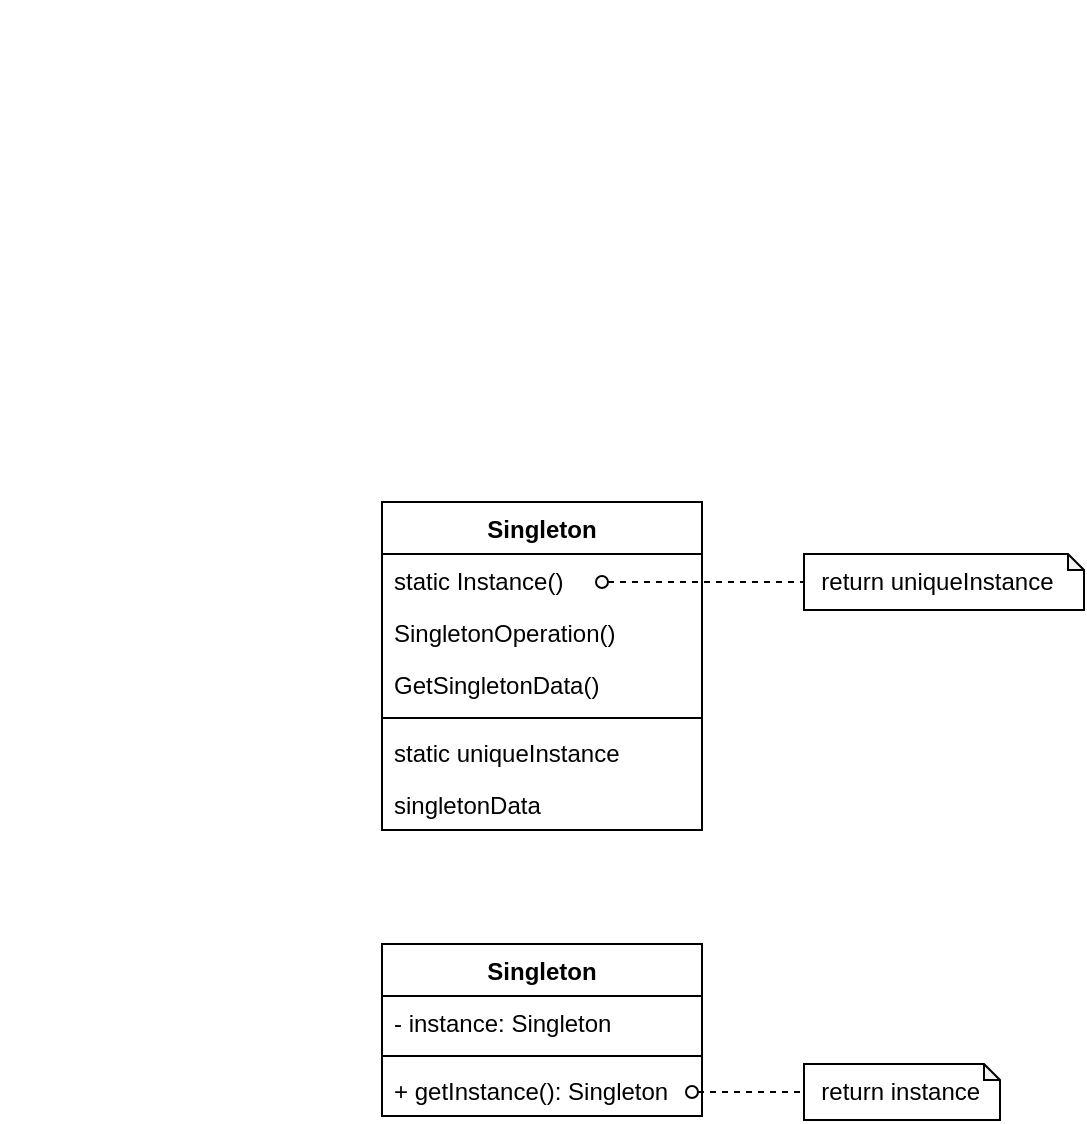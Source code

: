 <mxfile version="18.0.1" type="device"><diagram id="C5RBs43oDa-KdzZeNtuy" name="Page-1"><mxGraphModel dx="1186" dy="672" grid="0" gridSize="10" guides="1" tooltips="1" connect="1" arrows="1" fold="1" page="1" pageScale="1" pageWidth="827" pageHeight="1169" math="0" shadow="0"><root><mxCell id="WIyWlLk6GJQsqaUBKTNV-0"/><mxCell id="WIyWlLk6GJQsqaUBKTNV-1" parent="WIyWlLk6GJQsqaUBKTNV-0"/><mxCell id="zkfFHV4jXpPFQw0GAbJ--0" value="Singleton&#10;" style="swimlane;fontStyle=1;align=center;verticalAlign=top;childLayout=stackLayout;horizontal=1;startSize=26;horizontalStack=0;resizeParent=1;resizeLast=0;collapsible=1;marginBottom=0;rounded=0;shadow=0;strokeWidth=1;" parent="WIyWlLk6GJQsqaUBKTNV-1" vertex="1"><mxGeometry x="190" y="250" width="160" height="164" as="geometry"><mxRectangle x="190" y="250" width="160" height="26" as="alternateBounds"/></mxGeometry></mxCell><mxCell id="zkfFHV4jXpPFQw0GAbJ--1" value="static Instance()" style="text;align=left;verticalAlign=top;spacingLeft=4;spacingRight=4;overflow=hidden;rotatable=0;points=[[0,0.5],[1,0.5]];portConstraint=eastwest;" parent="zkfFHV4jXpPFQw0GAbJ--0" vertex="1"><mxGeometry y="26" width="160" height="26" as="geometry"/></mxCell><mxCell id="krKdxXJApaVV3DMVNRf9-12" value="" style="endArrow=None;dashed=1;html=1;rounded=0;entryX=0;entryY=0.5;entryDx=0;entryDy=0;entryPerimeter=0;jumpStyle=none;startArrow=oval;startFill=0;" parent="zkfFHV4jXpPFQw0GAbJ--0" target="krKdxXJApaVV3DMVNRf9-9" edge="1"><mxGeometry width="50" height="50" relative="1" as="geometry"><mxPoint x="110" y="40" as="sourcePoint"/><mxPoint x="190" y="40" as="targetPoint"/></mxGeometry></mxCell><mxCell id="zkfFHV4jXpPFQw0GAbJ--2" value="SingletonOperation()" style="text;align=left;verticalAlign=top;spacingLeft=4;spacingRight=4;overflow=hidden;rotatable=0;points=[[0,0.5],[1,0.5]];portConstraint=eastwest;rounded=0;shadow=0;html=0;" parent="zkfFHV4jXpPFQw0GAbJ--0" vertex="1"><mxGeometry y="52" width="160" height="26" as="geometry"/></mxCell><mxCell id="zkfFHV4jXpPFQw0GAbJ--3" value="GetSingletonData()" style="text;align=left;verticalAlign=top;spacingLeft=4;spacingRight=4;overflow=hidden;rotatable=0;points=[[0,0.5],[1,0.5]];portConstraint=eastwest;rounded=0;shadow=0;html=0;" parent="zkfFHV4jXpPFQw0GAbJ--0" vertex="1"><mxGeometry y="78" width="160" height="26" as="geometry"/></mxCell><mxCell id="zkfFHV4jXpPFQw0GAbJ--4" value="" style="line;html=1;strokeWidth=1;align=left;verticalAlign=middle;spacingTop=-1;spacingLeft=3;spacingRight=3;rotatable=0;labelPosition=right;points=[];portConstraint=eastwest;" parent="zkfFHV4jXpPFQw0GAbJ--0" vertex="1"><mxGeometry y="104" width="160" height="8" as="geometry"/></mxCell><mxCell id="zkfFHV4jXpPFQw0GAbJ--5" value="static uniqueInstance" style="text;align=left;verticalAlign=top;spacingLeft=4;spacingRight=4;overflow=hidden;rotatable=0;points=[[0,0.5],[1,0.5]];portConstraint=eastwest;" parent="zkfFHV4jXpPFQw0GAbJ--0" vertex="1"><mxGeometry y="112" width="160" height="26" as="geometry"/></mxCell><mxCell id="krKdxXJApaVV3DMVNRf9-8" value="singletonData" style="text;align=left;verticalAlign=top;spacingLeft=4;spacingRight=4;overflow=hidden;rotatable=0;points=[[0,0.5],[1,0.5]];portConstraint=eastwest;" parent="zkfFHV4jXpPFQw0GAbJ--0" vertex="1"><mxGeometry y="138" width="160" height="26" as="geometry"/></mxCell><mxCell id="krKdxXJApaVV3DMVNRf9-9" value="&amp;nbsp; return uniqueInstance" style="shape=note;whiteSpace=wrap;html=1;backgroundOutline=1;darkOpacity=0.05;strokeColor=default;fillColor=none;size=8;align=left;" parent="WIyWlLk6GJQsqaUBKTNV-1" vertex="1"><mxGeometry x="401" y="276" width="140" height="28" as="geometry"/></mxCell><mxCell id="krKdxXJApaVV3DMVNRf9-13" value="" style="ellipse;whiteSpace=wrap;html=1;aspect=fixed;strokeColor=default;fillColor=default;" parent="WIyWlLk6GJQsqaUBKTNV-1" vertex="1"><mxGeometry as="geometry"/></mxCell><mxCell id="Wl1mnZAz8lEJuaTTanvt-0" value="Singleton" style="swimlane;fontStyle=1;align=center;verticalAlign=top;childLayout=stackLayout;horizontal=1;startSize=26;horizontalStack=0;resizeParent=1;resizeParentMax=0;resizeLast=0;collapsible=1;marginBottom=0;" vertex="1" parent="WIyWlLk6GJQsqaUBKTNV-1"><mxGeometry x="190" y="471" width="160" height="86" as="geometry"/></mxCell><mxCell id="Wl1mnZAz8lEJuaTTanvt-1" value="- instance: Singleton" style="text;strokeColor=none;fillColor=none;align=left;verticalAlign=top;spacingLeft=4;spacingRight=4;overflow=hidden;rotatable=0;points=[[0,0.5],[1,0.5]];portConstraint=eastwest;" vertex="1" parent="Wl1mnZAz8lEJuaTTanvt-0"><mxGeometry y="26" width="160" height="26" as="geometry"/></mxCell><mxCell id="Wl1mnZAz8lEJuaTTanvt-2" value="" style="line;strokeWidth=1;fillColor=none;align=left;verticalAlign=middle;spacingTop=-1;spacingLeft=3;spacingRight=3;rotatable=0;labelPosition=right;points=[];portConstraint=eastwest;" vertex="1" parent="Wl1mnZAz8lEJuaTTanvt-0"><mxGeometry y="52" width="160" height="8" as="geometry"/></mxCell><mxCell id="Wl1mnZAz8lEJuaTTanvt-3" value="+ getInstance(): Singleton" style="text;strokeColor=none;fillColor=none;align=left;verticalAlign=top;spacingLeft=4;spacingRight=4;overflow=hidden;rotatable=0;points=[[0,0.5],[1,0.5]];portConstraint=eastwest;" vertex="1" parent="Wl1mnZAz8lEJuaTTanvt-0"><mxGeometry y="60" width="160" height="26" as="geometry"/></mxCell><mxCell id="Wl1mnZAz8lEJuaTTanvt-4" value="" style="endArrow=None;dashed=1;html=1;rounded=0;entryX=0;entryY=0.5;entryDx=0;entryDy=0;entryPerimeter=0;jumpStyle=none;startArrow=oval;startFill=0;" edge="1" parent="WIyWlLk6GJQsqaUBKTNV-1" target="Wl1mnZAz8lEJuaTTanvt-5"><mxGeometry width="50" height="50" relative="1" as="geometry"><mxPoint x="345" y="545" as="sourcePoint"/><mxPoint x="235" y="295" as="targetPoint"/></mxGeometry></mxCell><mxCell id="Wl1mnZAz8lEJuaTTanvt-5" value="&amp;nbsp; return instance" style="shape=note;whiteSpace=wrap;html=1;backgroundOutline=1;darkOpacity=0.05;strokeColor=default;fillColor=none;size=8;align=left;" vertex="1" parent="WIyWlLk6GJQsqaUBKTNV-1"><mxGeometry x="401" y="531" width="98" height="28" as="geometry"/></mxCell></root></mxGraphModel></diagram></mxfile>